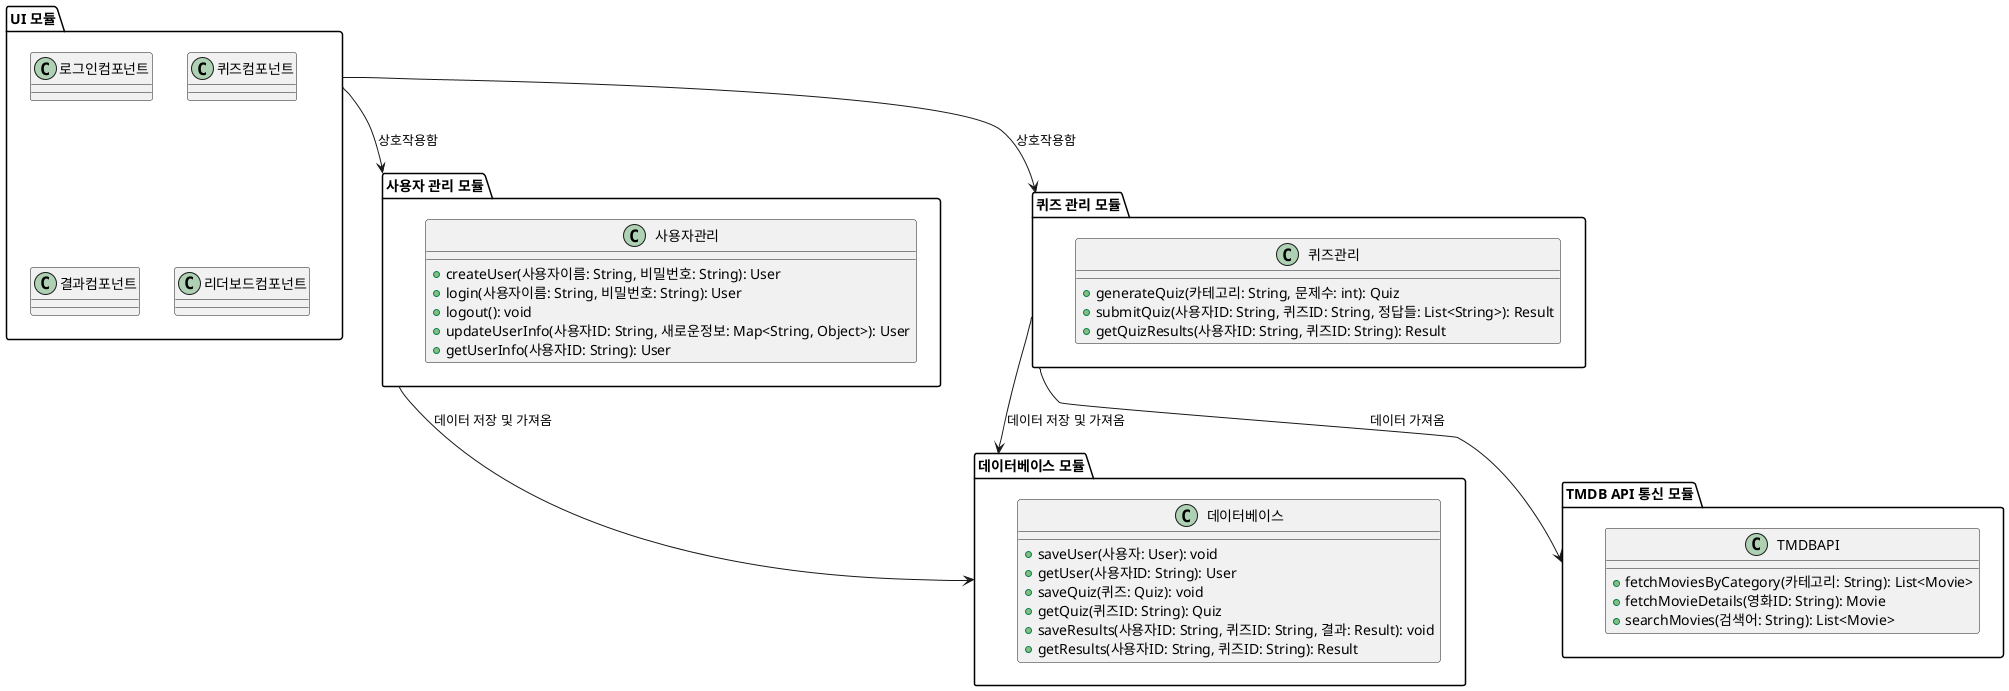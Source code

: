 @startuml
!define RECTANGLE color #DDDDDD

package "사용자 관리 모듈" as UM {
  class "사용자관리" {
    + createUser(사용자이름: String, 비밀번호: String): User
    + login(사용자이름: String, 비밀번호: String): User
    + logout(): void
    + updateUserInfo(사용자ID: String, 새로운정보: Map<String, Object>): User
    + getUserInfo(사용자ID: String): User
  }
}

package "퀴즈 관리 모듈" as QM {
  class "퀴즈관리" {
    + generateQuiz(카테고리: String, 문제수: int): Quiz
    + submitQuiz(사용자ID: String, 퀴즈ID: String, 정답들: List<String>): Result
    + getQuizResults(사용자ID: String, 퀴즈ID: String): Result
  }
}

package "데이터베이스 모듈" as DB {
  class "데이터베이스" {
    + saveUser(사용자: User): void
    + getUser(사용자ID: String): User
    + saveQuiz(퀴즈: Quiz): void
    + getQuiz(퀴즈ID: String): Quiz
    + saveResults(사용자ID: String, 퀴즈ID: String, 결과: Result): void
    + getResults(사용자ID: String, 퀴즈ID: String): Result
  }
}

package "TMDB API 통신 모듈" as TMDB {
  class "TMDBAPI" {
    + fetchMoviesByCategory(카테고리: String): List<Movie>
    + fetchMovieDetails(영화ID: String): Movie
    + searchMovies(검색어: String): List<Movie>
  }
}

package "UI 모듈" as UI {
  class "로그인컴포넌트"
  class "퀴즈컴포넌트"
  class "결과컴포넌트"
  class "리더보드컴포넌트"
}

UI -[hidden]-> UM
UI -[hidden]-> QM
UI -[hidden]-> DB
UI -[hidden]-> TMDB

UI --> UM: 상호작용함
UI --> QM: 상호작용함
QM --> TMDB: 데이터 가져옴
QM --> DB: 데이터 저장 및 가져옴
UM --> DB: 데이터 저장 및 가져옴
@enduml
